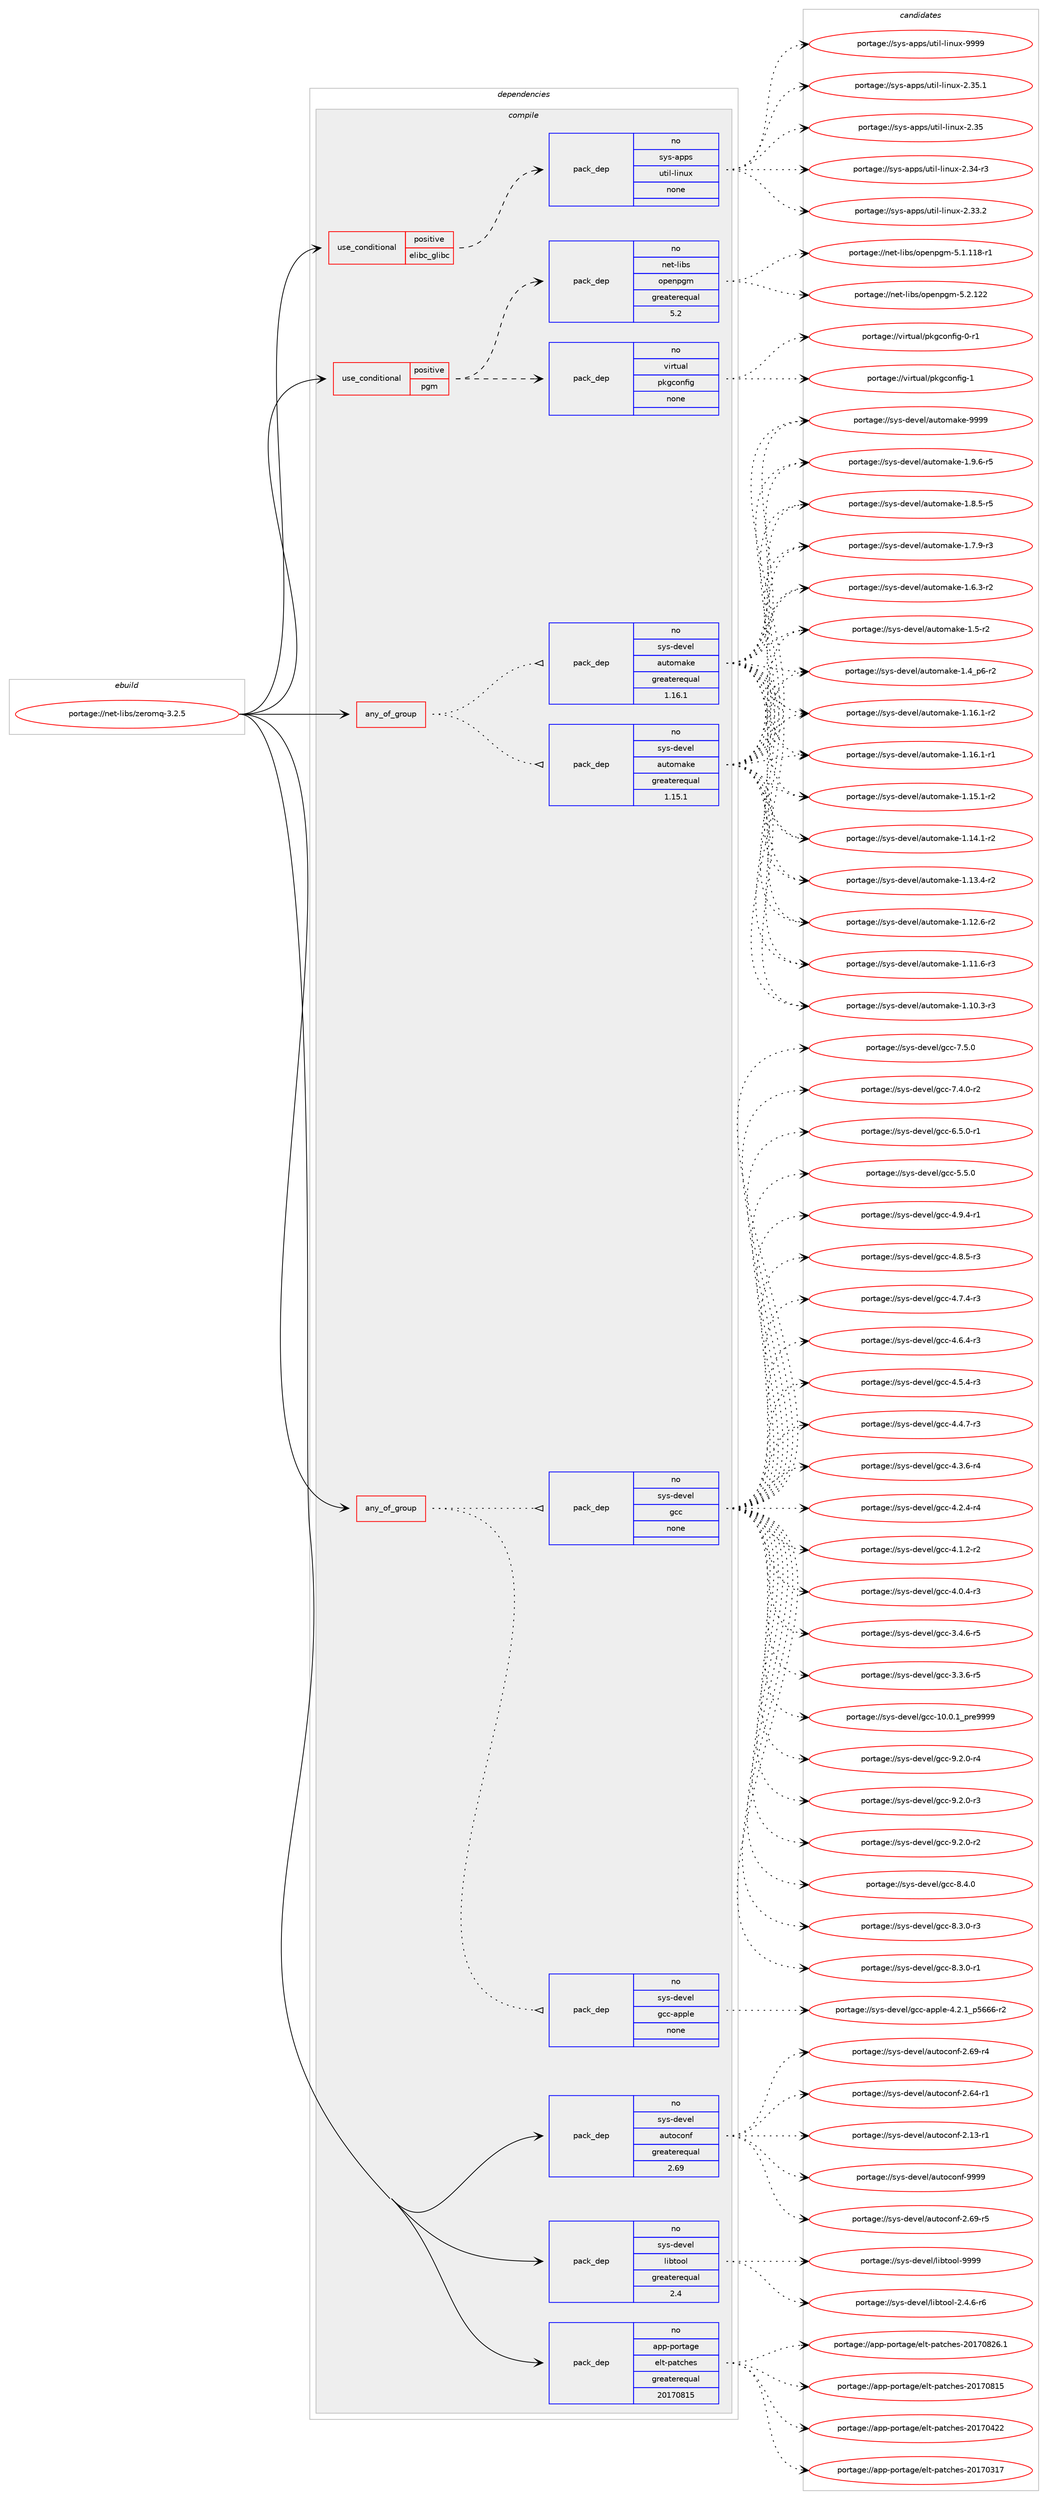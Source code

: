 digraph prolog {

# *************
# Graph options
# *************

newrank=true;
concentrate=true;
compound=true;
graph [rankdir=LR,fontname=Helvetica,fontsize=10,ranksep=1.5];#, ranksep=2.5, nodesep=0.2];
edge  [arrowhead=vee];
node  [fontname=Helvetica,fontsize=10];

# **********
# The ebuild
# **********

subgraph cluster_leftcol {
color=gray;
rank=same;
label=<<i>ebuild</i>>;
id [label="portage://net-libs/zeromq-3.2.5", color=red, width=4, href="../net-libs/zeromq-3.2.5.svg"];
}

# ****************
# The dependencies
# ****************

subgraph cluster_midcol {
color=gray;
label=<<i>dependencies</i>>;
subgraph cluster_compile {
fillcolor="#eeeeee";
style=filled;
label=<<i>compile</i>>;
subgraph any1127 {
dependency57074 [label=<<TABLE BORDER="0" CELLBORDER="1" CELLSPACING="0" CELLPADDING="4"><TR><TD CELLPADDING="10">any_of_group</TD></TR></TABLE>>, shape=none, color=red];subgraph pack44812 {
dependency57075 [label=<<TABLE BORDER="0" CELLBORDER="1" CELLSPACING="0" CELLPADDING="4" WIDTH="220"><TR><TD ROWSPAN="6" CELLPADDING="30">pack_dep</TD></TR><TR><TD WIDTH="110">no</TD></TR><TR><TD>sys-devel</TD></TR><TR><TD>automake</TD></TR><TR><TD>greaterequal</TD></TR><TR><TD>1.16.1</TD></TR></TABLE>>, shape=none, color=blue];
}
dependency57074:e -> dependency57075:w [weight=20,style="dotted",arrowhead="oinv"];
subgraph pack44813 {
dependency57076 [label=<<TABLE BORDER="0" CELLBORDER="1" CELLSPACING="0" CELLPADDING="4" WIDTH="220"><TR><TD ROWSPAN="6" CELLPADDING="30">pack_dep</TD></TR><TR><TD WIDTH="110">no</TD></TR><TR><TD>sys-devel</TD></TR><TR><TD>automake</TD></TR><TR><TD>greaterequal</TD></TR><TR><TD>1.15.1</TD></TR></TABLE>>, shape=none, color=blue];
}
dependency57074:e -> dependency57076:w [weight=20,style="dotted",arrowhead="oinv"];
}
id:e -> dependency57074:w [weight=20,style="solid",arrowhead="vee"];
subgraph any1128 {
dependency57077 [label=<<TABLE BORDER="0" CELLBORDER="1" CELLSPACING="0" CELLPADDING="4"><TR><TD CELLPADDING="10">any_of_group</TD></TR></TABLE>>, shape=none, color=red];subgraph pack44814 {
dependency57078 [label=<<TABLE BORDER="0" CELLBORDER="1" CELLSPACING="0" CELLPADDING="4" WIDTH="220"><TR><TD ROWSPAN="6" CELLPADDING="30">pack_dep</TD></TR><TR><TD WIDTH="110">no</TD></TR><TR><TD>sys-devel</TD></TR><TR><TD>gcc</TD></TR><TR><TD>none</TD></TR><TR><TD></TD></TR></TABLE>>, shape=none, color=blue];
}
dependency57077:e -> dependency57078:w [weight=20,style="dotted",arrowhead="oinv"];
subgraph pack44815 {
dependency57079 [label=<<TABLE BORDER="0" CELLBORDER="1" CELLSPACING="0" CELLPADDING="4" WIDTH="220"><TR><TD ROWSPAN="6" CELLPADDING="30">pack_dep</TD></TR><TR><TD WIDTH="110">no</TD></TR><TR><TD>sys-devel</TD></TR><TR><TD>gcc-apple</TD></TR><TR><TD>none</TD></TR><TR><TD></TD></TR></TABLE>>, shape=none, color=blue];
}
dependency57077:e -> dependency57079:w [weight=20,style="dotted",arrowhead="oinv"];
}
id:e -> dependency57077:w [weight=20,style="solid",arrowhead="vee"];
subgraph cond11114 {
dependency57080 [label=<<TABLE BORDER="0" CELLBORDER="1" CELLSPACING="0" CELLPADDING="4"><TR><TD ROWSPAN="3" CELLPADDING="10">use_conditional</TD></TR><TR><TD>positive</TD></TR><TR><TD>elibc_glibc</TD></TR></TABLE>>, shape=none, color=red];
subgraph pack44816 {
dependency57081 [label=<<TABLE BORDER="0" CELLBORDER="1" CELLSPACING="0" CELLPADDING="4" WIDTH="220"><TR><TD ROWSPAN="6" CELLPADDING="30">pack_dep</TD></TR><TR><TD WIDTH="110">no</TD></TR><TR><TD>sys-apps</TD></TR><TR><TD>util-linux</TD></TR><TR><TD>none</TD></TR><TR><TD></TD></TR></TABLE>>, shape=none, color=blue];
}
dependency57080:e -> dependency57081:w [weight=20,style="dashed",arrowhead="vee"];
}
id:e -> dependency57080:w [weight=20,style="solid",arrowhead="vee"];
subgraph cond11115 {
dependency57082 [label=<<TABLE BORDER="0" CELLBORDER="1" CELLSPACING="0" CELLPADDING="4"><TR><TD ROWSPAN="3" CELLPADDING="10">use_conditional</TD></TR><TR><TD>positive</TD></TR><TR><TD>pgm</TD></TR></TABLE>>, shape=none, color=red];
subgraph pack44817 {
dependency57083 [label=<<TABLE BORDER="0" CELLBORDER="1" CELLSPACING="0" CELLPADDING="4" WIDTH="220"><TR><TD ROWSPAN="6" CELLPADDING="30">pack_dep</TD></TR><TR><TD WIDTH="110">no</TD></TR><TR><TD>virtual</TD></TR><TR><TD>pkgconfig</TD></TR><TR><TD>none</TD></TR><TR><TD></TD></TR></TABLE>>, shape=none, color=blue];
}
dependency57082:e -> dependency57083:w [weight=20,style="dashed",arrowhead="vee"];
subgraph pack44818 {
dependency57084 [label=<<TABLE BORDER="0" CELLBORDER="1" CELLSPACING="0" CELLPADDING="4" WIDTH="220"><TR><TD ROWSPAN="6" CELLPADDING="30">pack_dep</TD></TR><TR><TD WIDTH="110">no</TD></TR><TR><TD>net-libs</TD></TR><TR><TD>openpgm</TD></TR><TR><TD>greaterequal</TD></TR><TR><TD>5.2</TD></TR></TABLE>>, shape=none, color=blue];
}
dependency57082:e -> dependency57084:w [weight=20,style="dashed",arrowhead="vee"];
}
id:e -> dependency57082:w [weight=20,style="solid",arrowhead="vee"];
subgraph pack44819 {
dependency57085 [label=<<TABLE BORDER="0" CELLBORDER="1" CELLSPACING="0" CELLPADDING="4" WIDTH="220"><TR><TD ROWSPAN="6" CELLPADDING="30">pack_dep</TD></TR><TR><TD WIDTH="110">no</TD></TR><TR><TD>app-portage</TD></TR><TR><TD>elt-patches</TD></TR><TR><TD>greaterequal</TD></TR><TR><TD>20170815</TD></TR></TABLE>>, shape=none, color=blue];
}
id:e -> dependency57085:w [weight=20,style="solid",arrowhead="vee"];
subgraph pack44820 {
dependency57086 [label=<<TABLE BORDER="0" CELLBORDER="1" CELLSPACING="0" CELLPADDING="4" WIDTH="220"><TR><TD ROWSPAN="6" CELLPADDING="30">pack_dep</TD></TR><TR><TD WIDTH="110">no</TD></TR><TR><TD>sys-devel</TD></TR><TR><TD>autoconf</TD></TR><TR><TD>greaterequal</TD></TR><TR><TD>2.69</TD></TR></TABLE>>, shape=none, color=blue];
}
id:e -> dependency57086:w [weight=20,style="solid",arrowhead="vee"];
subgraph pack44821 {
dependency57087 [label=<<TABLE BORDER="0" CELLBORDER="1" CELLSPACING="0" CELLPADDING="4" WIDTH="220"><TR><TD ROWSPAN="6" CELLPADDING="30">pack_dep</TD></TR><TR><TD WIDTH="110">no</TD></TR><TR><TD>sys-devel</TD></TR><TR><TD>libtool</TD></TR><TR><TD>greaterequal</TD></TR><TR><TD>2.4</TD></TR></TABLE>>, shape=none, color=blue];
}
id:e -> dependency57087:w [weight=20,style="solid",arrowhead="vee"];
}
subgraph cluster_compileandrun {
fillcolor="#eeeeee";
style=filled;
label=<<i>compile and run</i>>;
}
subgraph cluster_run {
fillcolor="#eeeeee";
style=filled;
label=<<i>run</i>>;
}
}

# **************
# The candidates
# **************

subgraph cluster_choices {
rank=same;
color=gray;
label=<<i>candidates</i>>;

subgraph choice44812 {
color=black;
nodesep=1;
choice115121115451001011181011084797117116111109971071014557575757 [label="portage://sys-devel/automake-9999", color=red, width=4,href="../sys-devel/automake-9999.svg"];
choice115121115451001011181011084797117116111109971071014549465746544511453 [label="portage://sys-devel/automake-1.9.6-r5", color=red, width=4,href="../sys-devel/automake-1.9.6-r5.svg"];
choice115121115451001011181011084797117116111109971071014549465646534511453 [label="portage://sys-devel/automake-1.8.5-r5", color=red, width=4,href="../sys-devel/automake-1.8.5-r5.svg"];
choice115121115451001011181011084797117116111109971071014549465546574511451 [label="portage://sys-devel/automake-1.7.9-r3", color=red, width=4,href="../sys-devel/automake-1.7.9-r3.svg"];
choice115121115451001011181011084797117116111109971071014549465446514511450 [label="portage://sys-devel/automake-1.6.3-r2", color=red, width=4,href="../sys-devel/automake-1.6.3-r2.svg"];
choice11512111545100101118101108479711711611110997107101454946534511450 [label="portage://sys-devel/automake-1.5-r2", color=red, width=4,href="../sys-devel/automake-1.5-r2.svg"];
choice115121115451001011181011084797117116111109971071014549465295112544511450 [label="portage://sys-devel/automake-1.4_p6-r2", color=red, width=4,href="../sys-devel/automake-1.4_p6-r2.svg"];
choice11512111545100101118101108479711711611110997107101454946495446494511450 [label="portage://sys-devel/automake-1.16.1-r2", color=red, width=4,href="../sys-devel/automake-1.16.1-r2.svg"];
choice11512111545100101118101108479711711611110997107101454946495446494511449 [label="portage://sys-devel/automake-1.16.1-r1", color=red, width=4,href="../sys-devel/automake-1.16.1-r1.svg"];
choice11512111545100101118101108479711711611110997107101454946495346494511450 [label="portage://sys-devel/automake-1.15.1-r2", color=red, width=4,href="../sys-devel/automake-1.15.1-r2.svg"];
choice11512111545100101118101108479711711611110997107101454946495246494511450 [label="portage://sys-devel/automake-1.14.1-r2", color=red, width=4,href="../sys-devel/automake-1.14.1-r2.svg"];
choice11512111545100101118101108479711711611110997107101454946495146524511450 [label="portage://sys-devel/automake-1.13.4-r2", color=red, width=4,href="../sys-devel/automake-1.13.4-r2.svg"];
choice11512111545100101118101108479711711611110997107101454946495046544511450 [label="portage://sys-devel/automake-1.12.6-r2", color=red, width=4,href="../sys-devel/automake-1.12.6-r2.svg"];
choice11512111545100101118101108479711711611110997107101454946494946544511451 [label="portage://sys-devel/automake-1.11.6-r3", color=red, width=4,href="../sys-devel/automake-1.11.6-r3.svg"];
choice11512111545100101118101108479711711611110997107101454946494846514511451 [label="portage://sys-devel/automake-1.10.3-r3", color=red, width=4,href="../sys-devel/automake-1.10.3-r3.svg"];
dependency57075:e -> choice115121115451001011181011084797117116111109971071014557575757:w [style=dotted,weight="100"];
dependency57075:e -> choice115121115451001011181011084797117116111109971071014549465746544511453:w [style=dotted,weight="100"];
dependency57075:e -> choice115121115451001011181011084797117116111109971071014549465646534511453:w [style=dotted,weight="100"];
dependency57075:e -> choice115121115451001011181011084797117116111109971071014549465546574511451:w [style=dotted,weight="100"];
dependency57075:e -> choice115121115451001011181011084797117116111109971071014549465446514511450:w [style=dotted,weight="100"];
dependency57075:e -> choice11512111545100101118101108479711711611110997107101454946534511450:w [style=dotted,weight="100"];
dependency57075:e -> choice115121115451001011181011084797117116111109971071014549465295112544511450:w [style=dotted,weight="100"];
dependency57075:e -> choice11512111545100101118101108479711711611110997107101454946495446494511450:w [style=dotted,weight="100"];
dependency57075:e -> choice11512111545100101118101108479711711611110997107101454946495446494511449:w [style=dotted,weight="100"];
dependency57075:e -> choice11512111545100101118101108479711711611110997107101454946495346494511450:w [style=dotted,weight="100"];
dependency57075:e -> choice11512111545100101118101108479711711611110997107101454946495246494511450:w [style=dotted,weight="100"];
dependency57075:e -> choice11512111545100101118101108479711711611110997107101454946495146524511450:w [style=dotted,weight="100"];
dependency57075:e -> choice11512111545100101118101108479711711611110997107101454946495046544511450:w [style=dotted,weight="100"];
dependency57075:e -> choice11512111545100101118101108479711711611110997107101454946494946544511451:w [style=dotted,weight="100"];
dependency57075:e -> choice11512111545100101118101108479711711611110997107101454946494846514511451:w [style=dotted,weight="100"];
}
subgraph choice44813 {
color=black;
nodesep=1;
choice115121115451001011181011084797117116111109971071014557575757 [label="portage://sys-devel/automake-9999", color=red, width=4,href="../sys-devel/automake-9999.svg"];
choice115121115451001011181011084797117116111109971071014549465746544511453 [label="portage://sys-devel/automake-1.9.6-r5", color=red, width=4,href="../sys-devel/automake-1.9.6-r5.svg"];
choice115121115451001011181011084797117116111109971071014549465646534511453 [label="portage://sys-devel/automake-1.8.5-r5", color=red, width=4,href="../sys-devel/automake-1.8.5-r5.svg"];
choice115121115451001011181011084797117116111109971071014549465546574511451 [label="portage://sys-devel/automake-1.7.9-r3", color=red, width=4,href="../sys-devel/automake-1.7.9-r3.svg"];
choice115121115451001011181011084797117116111109971071014549465446514511450 [label="portage://sys-devel/automake-1.6.3-r2", color=red, width=4,href="../sys-devel/automake-1.6.3-r2.svg"];
choice11512111545100101118101108479711711611110997107101454946534511450 [label="portage://sys-devel/automake-1.5-r2", color=red, width=4,href="../sys-devel/automake-1.5-r2.svg"];
choice115121115451001011181011084797117116111109971071014549465295112544511450 [label="portage://sys-devel/automake-1.4_p6-r2", color=red, width=4,href="../sys-devel/automake-1.4_p6-r2.svg"];
choice11512111545100101118101108479711711611110997107101454946495446494511450 [label="portage://sys-devel/automake-1.16.1-r2", color=red, width=4,href="../sys-devel/automake-1.16.1-r2.svg"];
choice11512111545100101118101108479711711611110997107101454946495446494511449 [label="portage://sys-devel/automake-1.16.1-r1", color=red, width=4,href="../sys-devel/automake-1.16.1-r1.svg"];
choice11512111545100101118101108479711711611110997107101454946495346494511450 [label="portage://sys-devel/automake-1.15.1-r2", color=red, width=4,href="../sys-devel/automake-1.15.1-r2.svg"];
choice11512111545100101118101108479711711611110997107101454946495246494511450 [label="portage://sys-devel/automake-1.14.1-r2", color=red, width=4,href="../sys-devel/automake-1.14.1-r2.svg"];
choice11512111545100101118101108479711711611110997107101454946495146524511450 [label="portage://sys-devel/automake-1.13.4-r2", color=red, width=4,href="../sys-devel/automake-1.13.4-r2.svg"];
choice11512111545100101118101108479711711611110997107101454946495046544511450 [label="portage://sys-devel/automake-1.12.6-r2", color=red, width=4,href="../sys-devel/automake-1.12.6-r2.svg"];
choice11512111545100101118101108479711711611110997107101454946494946544511451 [label="portage://sys-devel/automake-1.11.6-r3", color=red, width=4,href="../sys-devel/automake-1.11.6-r3.svg"];
choice11512111545100101118101108479711711611110997107101454946494846514511451 [label="portage://sys-devel/automake-1.10.3-r3", color=red, width=4,href="../sys-devel/automake-1.10.3-r3.svg"];
dependency57076:e -> choice115121115451001011181011084797117116111109971071014557575757:w [style=dotted,weight="100"];
dependency57076:e -> choice115121115451001011181011084797117116111109971071014549465746544511453:w [style=dotted,weight="100"];
dependency57076:e -> choice115121115451001011181011084797117116111109971071014549465646534511453:w [style=dotted,weight="100"];
dependency57076:e -> choice115121115451001011181011084797117116111109971071014549465546574511451:w [style=dotted,weight="100"];
dependency57076:e -> choice115121115451001011181011084797117116111109971071014549465446514511450:w [style=dotted,weight="100"];
dependency57076:e -> choice11512111545100101118101108479711711611110997107101454946534511450:w [style=dotted,weight="100"];
dependency57076:e -> choice115121115451001011181011084797117116111109971071014549465295112544511450:w [style=dotted,weight="100"];
dependency57076:e -> choice11512111545100101118101108479711711611110997107101454946495446494511450:w [style=dotted,weight="100"];
dependency57076:e -> choice11512111545100101118101108479711711611110997107101454946495446494511449:w [style=dotted,weight="100"];
dependency57076:e -> choice11512111545100101118101108479711711611110997107101454946495346494511450:w [style=dotted,weight="100"];
dependency57076:e -> choice11512111545100101118101108479711711611110997107101454946495246494511450:w [style=dotted,weight="100"];
dependency57076:e -> choice11512111545100101118101108479711711611110997107101454946495146524511450:w [style=dotted,weight="100"];
dependency57076:e -> choice11512111545100101118101108479711711611110997107101454946495046544511450:w [style=dotted,weight="100"];
dependency57076:e -> choice11512111545100101118101108479711711611110997107101454946494946544511451:w [style=dotted,weight="100"];
dependency57076:e -> choice11512111545100101118101108479711711611110997107101454946494846514511451:w [style=dotted,weight="100"];
}
subgraph choice44814 {
color=black;
nodesep=1;
choice115121115451001011181011084710399994557465046484511452 [label="portage://sys-devel/gcc-9.2.0-r4", color=red, width=4,href="../sys-devel/gcc-9.2.0-r4.svg"];
choice115121115451001011181011084710399994557465046484511451 [label="portage://sys-devel/gcc-9.2.0-r3", color=red, width=4,href="../sys-devel/gcc-9.2.0-r3.svg"];
choice115121115451001011181011084710399994557465046484511450 [label="portage://sys-devel/gcc-9.2.0-r2", color=red, width=4,href="../sys-devel/gcc-9.2.0-r2.svg"];
choice11512111545100101118101108471039999455646524648 [label="portage://sys-devel/gcc-8.4.0", color=red, width=4,href="../sys-devel/gcc-8.4.0.svg"];
choice115121115451001011181011084710399994556465146484511451 [label="portage://sys-devel/gcc-8.3.0-r3", color=red, width=4,href="../sys-devel/gcc-8.3.0-r3.svg"];
choice115121115451001011181011084710399994556465146484511449 [label="portage://sys-devel/gcc-8.3.0-r1", color=red, width=4,href="../sys-devel/gcc-8.3.0-r1.svg"];
choice11512111545100101118101108471039999455546534648 [label="portage://sys-devel/gcc-7.5.0", color=red, width=4,href="../sys-devel/gcc-7.5.0.svg"];
choice115121115451001011181011084710399994555465246484511450 [label="portage://sys-devel/gcc-7.4.0-r2", color=red, width=4,href="../sys-devel/gcc-7.4.0-r2.svg"];
choice115121115451001011181011084710399994554465346484511449 [label="portage://sys-devel/gcc-6.5.0-r1", color=red, width=4,href="../sys-devel/gcc-6.5.0-r1.svg"];
choice11512111545100101118101108471039999455346534648 [label="portage://sys-devel/gcc-5.5.0", color=red, width=4,href="../sys-devel/gcc-5.5.0.svg"];
choice115121115451001011181011084710399994552465746524511449 [label="portage://sys-devel/gcc-4.9.4-r1", color=red, width=4,href="../sys-devel/gcc-4.9.4-r1.svg"];
choice115121115451001011181011084710399994552465646534511451 [label="portage://sys-devel/gcc-4.8.5-r3", color=red, width=4,href="../sys-devel/gcc-4.8.5-r3.svg"];
choice115121115451001011181011084710399994552465546524511451 [label="portage://sys-devel/gcc-4.7.4-r3", color=red, width=4,href="../sys-devel/gcc-4.7.4-r3.svg"];
choice115121115451001011181011084710399994552465446524511451 [label="portage://sys-devel/gcc-4.6.4-r3", color=red, width=4,href="../sys-devel/gcc-4.6.4-r3.svg"];
choice115121115451001011181011084710399994552465346524511451 [label="portage://sys-devel/gcc-4.5.4-r3", color=red, width=4,href="../sys-devel/gcc-4.5.4-r3.svg"];
choice115121115451001011181011084710399994552465246554511451 [label="portage://sys-devel/gcc-4.4.7-r3", color=red, width=4,href="../sys-devel/gcc-4.4.7-r3.svg"];
choice115121115451001011181011084710399994552465146544511452 [label="portage://sys-devel/gcc-4.3.6-r4", color=red, width=4,href="../sys-devel/gcc-4.3.6-r4.svg"];
choice115121115451001011181011084710399994552465046524511452 [label="portage://sys-devel/gcc-4.2.4-r4", color=red, width=4,href="../sys-devel/gcc-4.2.4-r4.svg"];
choice115121115451001011181011084710399994552464946504511450 [label="portage://sys-devel/gcc-4.1.2-r2", color=red, width=4,href="../sys-devel/gcc-4.1.2-r2.svg"];
choice115121115451001011181011084710399994552464846524511451 [label="portage://sys-devel/gcc-4.0.4-r3", color=red, width=4,href="../sys-devel/gcc-4.0.4-r3.svg"];
choice115121115451001011181011084710399994551465246544511453 [label="portage://sys-devel/gcc-3.4.6-r5", color=red, width=4,href="../sys-devel/gcc-3.4.6-r5.svg"];
choice115121115451001011181011084710399994551465146544511453 [label="portage://sys-devel/gcc-3.3.6-r5", color=red, width=4,href="../sys-devel/gcc-3.3.6-r5.svg"];
choice11512111545100101118101108471039999454948464846499511211410157575757 [label="portage://sys-devel/gcc-10.0.1_pre9999", color=red, width=4,href="../sys-devel/gcc-10.0.1_pre9999.svg"];
dependency57078:e -> choice115121115451001011181011084710399994557465046484511452:w [style=dotted,weight="100"];
dependency57078:e -> choice115121115451001011181011084710399994557465046484511451:w [style=dotted,weight="100"];
dependency57078:e -> choice115121115451001011181011084710399994557465046484511450:w [style=dotted,weight="100"];
dependency57078:e -> choice11512111545100101118101108471039999455646524648:w [style=dotted,weight="100"];
dependency57078:e -> choice115121115451001011181011084710399994556465146484511451:w [style=dotted,weight="100"];
dependency57078:e -> choice115121115451001011181011084710399994556465146484511449:w [style=dotted,weight="100"];
dependency57078:e -> choice11512111545100101118101108471039999455546534648:w [style=dotted,weight="100"];
dependency57078:e -> choice115121115451001011181011084710399994555465246484511450:w [style=dotted,weight="100"];
dependency57078:e -> choice115121115451001011181011084710399994554465346484511449:w [style=dotted,weight="100"];
dependency57078:e -> choice11512111545100101118101108471039999455346534648:w [style=dotted,weight="100"];
dependency57078:e -> choice115121115451001011181011084710399994552465746524511449:w [style=dotted,weight="100"];
dependency57078:e -> choice115121115451001011181011084710399994552465646534511451:w [style=dotted,weight="100"];
dependency57078:e -> choice115121115451001011181011084710399994552465546524511451:w [style=dotted,weight="100"];
dependency57078:e -> choice115121115451001011181011084710399994552465446524511451:w [style=dotted,weight="100"];
dependency57078:e -> choice115121115451001011181011084710399994552465346524511451:w [style=dotted,weight="100"];
dependency57078:e -> choice115121115451001011181011084710399994552465246554511451:w [style=dotted,weight="100"];
dependency57078:e -> choice115121115451001011181011084710399994552465146544511452:w [style=dotted,weight="100"];
dependency57078:e -> choice115121115451001011181011084710399994552465046524511452:w [style=dotted,weight="100"];
dependency57078:e -> choice115121115451001011181011084710399994552464946504511450:w [style=dotted,weight="100"];
dependency57078:e -> choice115121115451001011181011084710399994552464846524511451:w [style=dotted,weight="100"];
dependency57078:e -> choice115121115451001011181011084710399994551465246544511453:w [style=dotted,weight="100"];
dependency57078:e -> choice115121115451001011181011084710399994551465146544511453:w [style=dotted,weight="100"];
dependency57078:e -> choice11512111545100101118101108471039999454948464846499511211410157575757:w [style=dotted,weight="100"];
}
subgraph choice44815 {
color=black;
nodesep=1;
choice11512111545100101118101108471039999459711211210810145524650464995112535454544511450 [label="portage://sys-devel/gcc-apple-4.2.1_p5666-r2", color=red, width=4,href="../sys-devel/gcc-apple-4.2.1_p5666-r2.svg"];
dependency57079:e -> choice11512111545100101118101108471039999459711211210810145524650464995112535454544511450:w [style=dotted,weight="100"];
}
subgraph choice44816 {
color=black;
nodesep=1;
choice115121115459711211211547117116105108451081051101171204557575757 [label="portage://sys-apps/util-linux-9999", color=red, width=4,href="../sys-apps/util-linux-9999.svg"];
choice1151211154597112112115471171161051084510810511011712045504651534649 [label="portage://sys-apps/util-linux-2.35.1", color=red, width=4,href="../sys-apps/util-linux-2.35.1.svg"];
choice115121115459711211211547117116105108451081051101171204550465153 [label="portage://sys-apps/util-linux-2.35", color=red, width=4,href="../sys-apps/util-linux-2.35.svg"];
choice1151211154597112112115471171161051084510810511011712045504651524511451 [label="portage://sys-apps/util-linux-2.34-r3", color=red, width=4,href="../sys-apps/util-linux-2.34-r3.svg"];
choice1151211154597112112115471171161051084510810511011712045504651514650 [label="portage://sys-apps/util-linux-2.33.2", color=red, width=4,href="../sys-apps/util-linux-2.33.2.svg"];
dependency57081:e -> choice115121115459711211211547117116105108451081051101171204557575757:w [style=dotted,weight="100"];
dependency57081:e -> choice1151211154597112112115471171161051084510810511011712045504651534649:w [style=dotted,weight="100"];
dependency57081:e -> choice115121115459711211211547117116105108451081051101171204550465153:w [style=dotted,weight="100"];
dependency57081:e -> choice1151211154597112112115471171161051084510810511011712045504651524511451:w [style=dotted,weight="100"];
dependency57081:e -> choice1151211154597112112115471171161051084510810511011712045504651514650:w [style=dotted,weight="100"];
}
subgraph choice44817 {
color=black;
nodesep=1;
choice1181051141161179710847112107103991111101021051034549 [label="portage://virtual/pkgconfig-1", color=red, width=4,href="../virtual/pkgconfig-1.svg"];
choice11810511411611797108471121071039911111010210510345484511449 [label="portage://virtual/pkgconfig-0-r1", color=red, width=4,href="../virtual/pkgconfig-0-r1.svg"];
dependency57083:e -> choice1181051141161179710847112107103991111101021051034549:w [style=dotted,weight="100"];
dependency57083:e -> choice11810511411611797108471121071039911111010210510345484511449:w [style=dotted,weight="100"];
}
subgraph choice44818 {
color=black;
nodesep=1;
choice1101011164510810598115471111121011101121031094553465046495050 [label="portage://net-libs/openpgm-5.2.122", color=red, width=4,href="../net-libs/openpgm-5.2.122.svg"];
choice11010111645108105981154711111210111011210310945534649464949564511449 [label="portage://net-libs/openpgm-5.1.118-r1", color=red, width=4,href="../net-libs/openpgm-5.1.118-r1.svg"];
dependency57084:e -> choice1101011164510810598115471111121011101121031094553465046495050:w [style=dotted,weight="100"];
dependency57084:e -> choice11010111645108105981154711111210111011210310945534649464949564511449:w [style=dotted,weight="100"];
}
subgraph choice44819 {
color=black;
nodesep=1;
choice971121124511211111411697103101471011081164511297116991041011154550484955485650544649 [label="portage://app-portage/elt-patches-20170826.1", color=red, width=4,href="../app-portage/elt-patches-20170826.1.svg"];
choice97112112451121111141169710310147101108116451129711699104101115455048495548564953 [label="portage://app-portage/elt-patches-20170815", color=red, width=4,href="../app-portage/elt-patches-20170815.svg"];
choice97112112451121111141169710310147101108116451129711699104101115455048495548525050 [label="portage://app-portage/elt-patches-20170422", color=red, width=4,href="../app-portage/elt-patches-20170422.svg"];
choice97112112451121111141169710310147101108116451129711699104101115455048495548514955 [label="portage://app-portage/elt-patches-20170317", color=red, width=4,href="../app-portage/elt-patches-20170317.svg"];
dependency57085:e -> choice971121124511211111411697103101471011081164511297116991041011154550484955485650544649:w [style=dotted,weight="100"];
dependency57085:e -> choice97112112451121111141169710310147101108116451129711699104101115455048495548564953:w [style=dotted,weight="100"];
dependency57085:e -> choice97112112451121111141169710310147101108116451129711699104101115455048495548525050:w [style=dotted,weight="100"];
dependency57085:e -> choice97112112451121111141169710310147101108116451129711699104101115455048495548514955:w [style=dotted,weight="100"];
}
subgraph choice44820 {
color=black;
nodesep=1;
choice115121115451001011181011084797117116111991111101024557575757 [label="portage://sys-devel/autoconf-9999", color=red, width=4,href="../sys-devel/autoconf-9999.svg"];
choice1151211154510010111810110847971171161119911111010245504654574511453 [label="portage://sys-devel/autoconf-2.69-r5", color=red, width=4,href="../sys-devel/autoconf-2.69-r5.svg"];
choice1151211154510010111810110847971171161119911111010245504654574511452 [label="portage://sys-devel/autoconf-2.69-r4", color=red, width=4,href="../sys-devel/autoconf-2.69-r4.svg"];
choice1151211154510010111810110847971171161119911111010245504654524511449 [label="portage://sys-devel/autoconf-2.64-r1", color=red, width=4,href="../sys-devel/autoconf-2.64-r1.svg"];
choice1151211154510010111810110847971171161119911111010245504649514511449 [label="portage://sys-devel/autoconf-2.13-r1", color=red, width=4,href="../sys-devel/autoconf-2.13-r1.svg"];
dependency57086:e -> choice115121115451001011181011084797117116111991111101024557575757:w [style=dotted,weight="100"];
dependency57086:e -> choice1151211154510010111810110847971171161119911111010245504654574511453:w [style=dotted,weight="100"];
dependency57086:e -> choice1151211154510010111810110847971171161119911111010245504654574511452:w [style=dotted,weight="100"];
dependency57086:e -> choice1151211154510010111810110847971171161119911111010245504654524511449:w [style=dotted,weight="100"];
dependency57086:e -> choice1151211154510010111810110847971171161119911111010245504649514511449:w [style=dotted,weight="100"];
}
subgraph choice44821 {
color=black;
nodesep=1;
choice1151211154510010111810110847108105981161111111084557575757 [label="portage://sys-devel/libtool-9999", color=red, width=4,href="../sys-devel/libtool-9999.svg"];
choice1151211154510010111810110847108105981161111111084550465246544511454 [label="portage://sys-devel/libtool-2.4.6-r6", color=red, width=4,href="../sys-devel/libtool-2.4.6-r6.svg"];
dependency57087:e -> choice1151211154510010111810110847108105981161111111084557575757:w [style=dotted,weight="100"];
dependency57087:e -> choice1151211154510010111810110847108105981161111111084550465246544511454:w [style=dotted,weight="100"];
}
}

}
